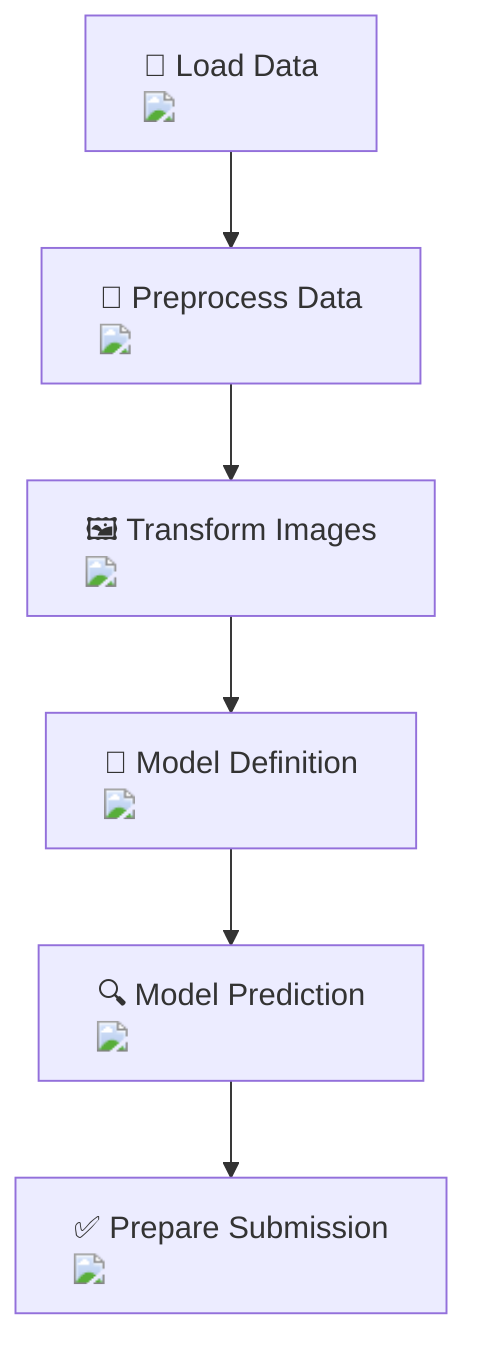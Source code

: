 flowchart TD
    A["📂 Load Data <img src='icons/file.svg' />"] --> B["🔄 Preprocess Data <img src='icons/column_split.svg' />"]
    B --> C["🖼️ Transform Images <img src='icons/image.svg' />"]
    C --> D["🧠 Model Definition <img src='icons/brain.svg' />"]
    D --> E["🔍 Model Prediction <img src='icons/brain.svg' />"]
    E --> F["✅ Prepare Submission <img src='icons/table.svg' />"]